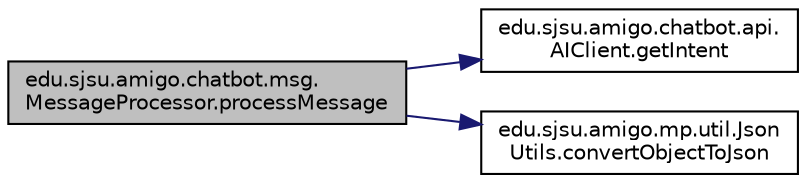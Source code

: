 digraph "edu.sjsu.amigo.chatbot.msg.MessageProcessor.processMessage"
{
  edge [fontname="Helvetica",fontsize="10",labelfontname="Helvetica",labelfontsize="10"];
  node [fontname="Helvetica",fontsize="10",shape=record];
  rankdir="LR";
  Node0 [label="edu.sjsu.amigo.chatbot.msg.\lMessageProcessor.processMessage",height=0.2,width=0.4,color="black", fillcolor="grey75", style="filled", fontcolor="black"];
  Node0 -> Node1 [color="midnightblue",fontsize="10",style="solid",fontname="Helvetica"];
  Node1 [label="edu.sjsu.amigo.chatbot.api.\lAIClient.getIntent",height=0.2,width=0.4,color="black", fillcolor="white", style="filled",URL="$interfaceedu_1_1sjsu_1_1amigo_1_1chatbot_1_1api_1_1_a_i_client.html#add4a2d03e1538f0abb42197fb94fc9dd"];
  Node0 -> Node2 [color="midnightblue",fontsize="10",style="solid",fontname="Helvetica"];
  Node2 [label="edu.sjsu.amigo.mp.util.Json\lUtils.convertObjectToJson",height=0.2,width=0.4,color="black", fillcolor="white", style="filled",URL="$classedu_1_1sjsu_1_1amigo_1_1mp_1_1util_1_1_json_utils.html#af0ed0c8802d135ecd34c28c721555520"];
}
